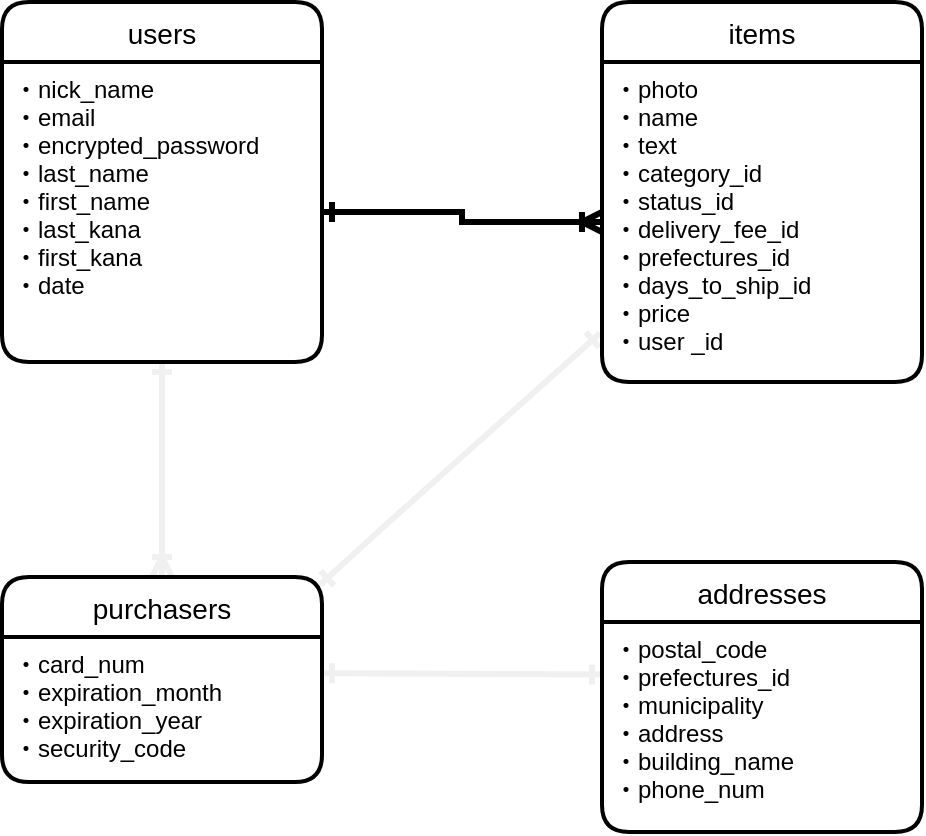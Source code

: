 <mxfile version="14.2.4" type="embed">
    <diagram id="JeVt15LrlT6iWwssybn5" name="ページ1">
        <mxGraphModel dx="467" dy="543" grid="1" gridSize="10" guides="1" tooltips="1" connect="1" arrows="1" fold="1" page="1" pageScale="1" pageWidth="827" pageHeight="1169" math="0" shadow="0">
            <root>
                <mxCell id="0"/>
                <mxCell id="1" parent="0"/>
                <mxCell id="15" style="edgeStyle=none;rounded=0;orthogonalLoop=1;jettySize=auto;html=1;entryX=0.5;entryY=0;entryDx=0;entryDy=0;startArrow=ERone;startFill=0;endArrow=ERoneToMany;endFill=0;strokeColor=#f0f0f0;strokeWidth=3;" parent="1" source="2" target="9" edge="1">
                    <mxGeometry relative="1" as="geometry"/>
                </mxCell>
                <mxCell id="2" value="users" style="swimlane;childLayout=stackLayout;horizontal=1;startSize=30;horizontalStack=0;rounded=1;fontSize=14;fontStyle=0;strokeWidth=2;resizeParent=0;resizeLast=1;shadow=0;dashed=0;align=center;" parent="1" vertex="1">
                    <mxGeometry x="220" y="180" width="160" height="180" as="geometry"/>
                </mxCell>
                <mxCell id="3" value="・nick_name&#10;・email&#10;・encrypted_password&#10;・last_name&#10;・first_name&#10;・last_kana&#10;・first_kana&#10;・date" style="align=left;strokeColor=none;fillColor=none;spacingLeft=4;fontSize=12;verticalAlign=top;resizable=0;rotatable=0;part=1;" parent="2" vertex="1">
                    <mxGeometry y="30" width="160" height="150" as="geometry"/>
                </mxCell>
                <mxCell id="16" style="edgeStyle=none;rounded=0;orthogonalLoop=1;jettySize=auto;html=1;entryX=1;entryY=0;entryDx=0;entryDy=0;startArrow=ERone;startFill=0;endArrow=ERone;endFill=0;strokeColor=#f0f0f0;strokeWidth=3;" parent="1" edge="1">
                    <mxGeometry relative="1" as="geometry">
                        <mxPoint x="519" y="345.579" as="sourcePoint"/>
                        <mxPoint x="379" y="471.5" as="targetPoint"/>
                        <Array as="points">
                            <mxPoint x="409" y="444"/>
                        </Array>
                    </mxGeometry>
                </mxCell>
                <mxCell id="5" value="items" style="swimlane;childLayout=stackLayout;horizontal=1;startSize=30;horizontalStack=0;rounded=1;fontSize=14;fontStyle=0;strokeWidth=2;resizeParent=0;resizeLast=1;shadow=0;dashed=0;align=center;" parent="1" vertex="1">
                    <mxGeometry x="520" y="180" width="160" height="190" as="geometry"/>
                </mxCell>
                <mxCell id="6" value="・photo&#10;・name&#10;・text&#10;・category_id&#10;・status_id&#10;・delivery_fee_id&#10;・prefectures_id&#10;・days_to_ship_id&#10;・price&#10;・user _id" style="align=left;strokeColor=none;fillColor=none;spacingLeft=4;fontSize=12;verticalAlign=top;resizable=0;rotatable=0;part=1;" parent="5" vertex="1">
                    <mxGeometry y="30" width="160" height="160" as="geometry"/>
                </mxCell>
                <mxCell id="8" style="edgeStyle=orthogonalEdgeStyle;rounded=0;orthogonalLoop=1;jettySize=auto;html=1;entryX=0;entryY=0.5;entryDx=0;entryDy=0;startArrow=ERone;startFill=0;endArrow=ERoneToMany;endFill=0;strokeWidth=3;" parent="1" source="3" target="6" edge="1">
                    <mxGeometry relative="1" as="geometry"/>
                </mxCell>
                <mxCell id="13" style="rounded=0;orthogonalLoop=1;jettySize=auto;html=1;startArrow=ERone;startFill=0;endArrow=ERone;endFill=0;strokeColor=#f0f0f0;strokeWidth=3;entryX=0;entryY=0.25;entryDx=0;entryDy=0;exitX=1;exitY=0.25;exitDx=0;exitDy=0;" parent="1" source="10" target="12" edge="1">
                    <mxGeometry relative="1" as="geometry">
                        <mxPoint x="510" y="530" as="targetPoint"/>
                    </mxGeometry>
                </mxCell>
                <mxCell id="9" value="purchasers" style="swimlane;childLayout=stackLayout;horizontal=1;startSize=30;horizontalStack=0;rounded=1;fontSize=14;fontStyle=0;strokeWidth=2;resizeParent=0;resizeLast=1;shadow=0;dashed=0;align=center;" parent="1" vertex="1">
                    <mxGeometry x="220" y="467.5" width="160" height="102.5" as="geometry"/>
                </mxCell>
                <mxCell id="10" value="・card_num&#10;・expiration_month&#10;・expiration_year&#10;・security_code&#10;" style="align=left;strokeColor=none;fillColor=none;spacingLeft=4;fontSize=12;verticalAlign=top;resizable=0;rotatable=0;part=1;" parent="9" vertex="1">
                    <mxGeometry y="30" width="160" height="72.5" as="geometry"/>
                </mxCell>
                <mxCell id="11" value="addresses" style="swimlane;childLayout=stackLayout;horizontal=1;startSize=30;horizontalStack=0;rounded=1;fontSize=14;fontStyle=0;strokeWidth=2;resizeParent=0;resizeLast=1;shadow=0;dashed=0;align=center;" parent="1" vertex="1">
                    <mxGeometry x="520" y="460" width="160" height="135" as="geometry"/>
                </mxCell>
                <mxCell id="12" value="・postal_code&#10;・prefectures_id&#10;・municipality&#10;・address&#10;・building_name&#10;・phone_num" style="align=left;strokeColor=none;fillColor=none;spacingLeft=4;fontSize=12;verticalAlign=top;resizable=0;rotatable=0;part=1;" parent="11" vertex="1">
                    <mxGeometry y="30" width="160" height="105" as="geometry"/>
                </mxCell>
            </root>
        </mxGraphModel>
    </diagram>
</mxfile>